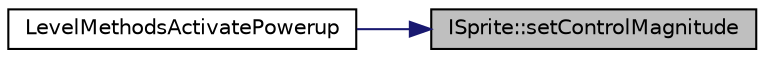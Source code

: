 digraph "ISprite::setControlMagnitude"
{
 // LATEX_PDF_SIZE
  edge [fontname="Helvetica",fontsize="10",labelfontname="Helvetica",labelfontsize="10"];
  node [fontname="Helvetica",fontsize="10",shape=record];
  rankdir="RL";
  Node1 [label="ISprite::setControlMagnitude",height=0.2,width=0.4,color="black", fillcolor="grey75", style="filled", fontcolor="black",tooltip=" "];
  Node1 -> Node2 [dir="back",color="midnightblue",fontsize="10",style="solid"];
  Node2 [label="LevelMethodsActivatePowerup",height=0.2,width=0.4,color="black", fillcolor="white", style="filled",URL="$_level_methods_8cpp.html#a6d369950fdf186510fa7c6d6d946c22f",tooltip="Activates an available powerup sprite so that the player can pick up a little extra power :)"];
}
